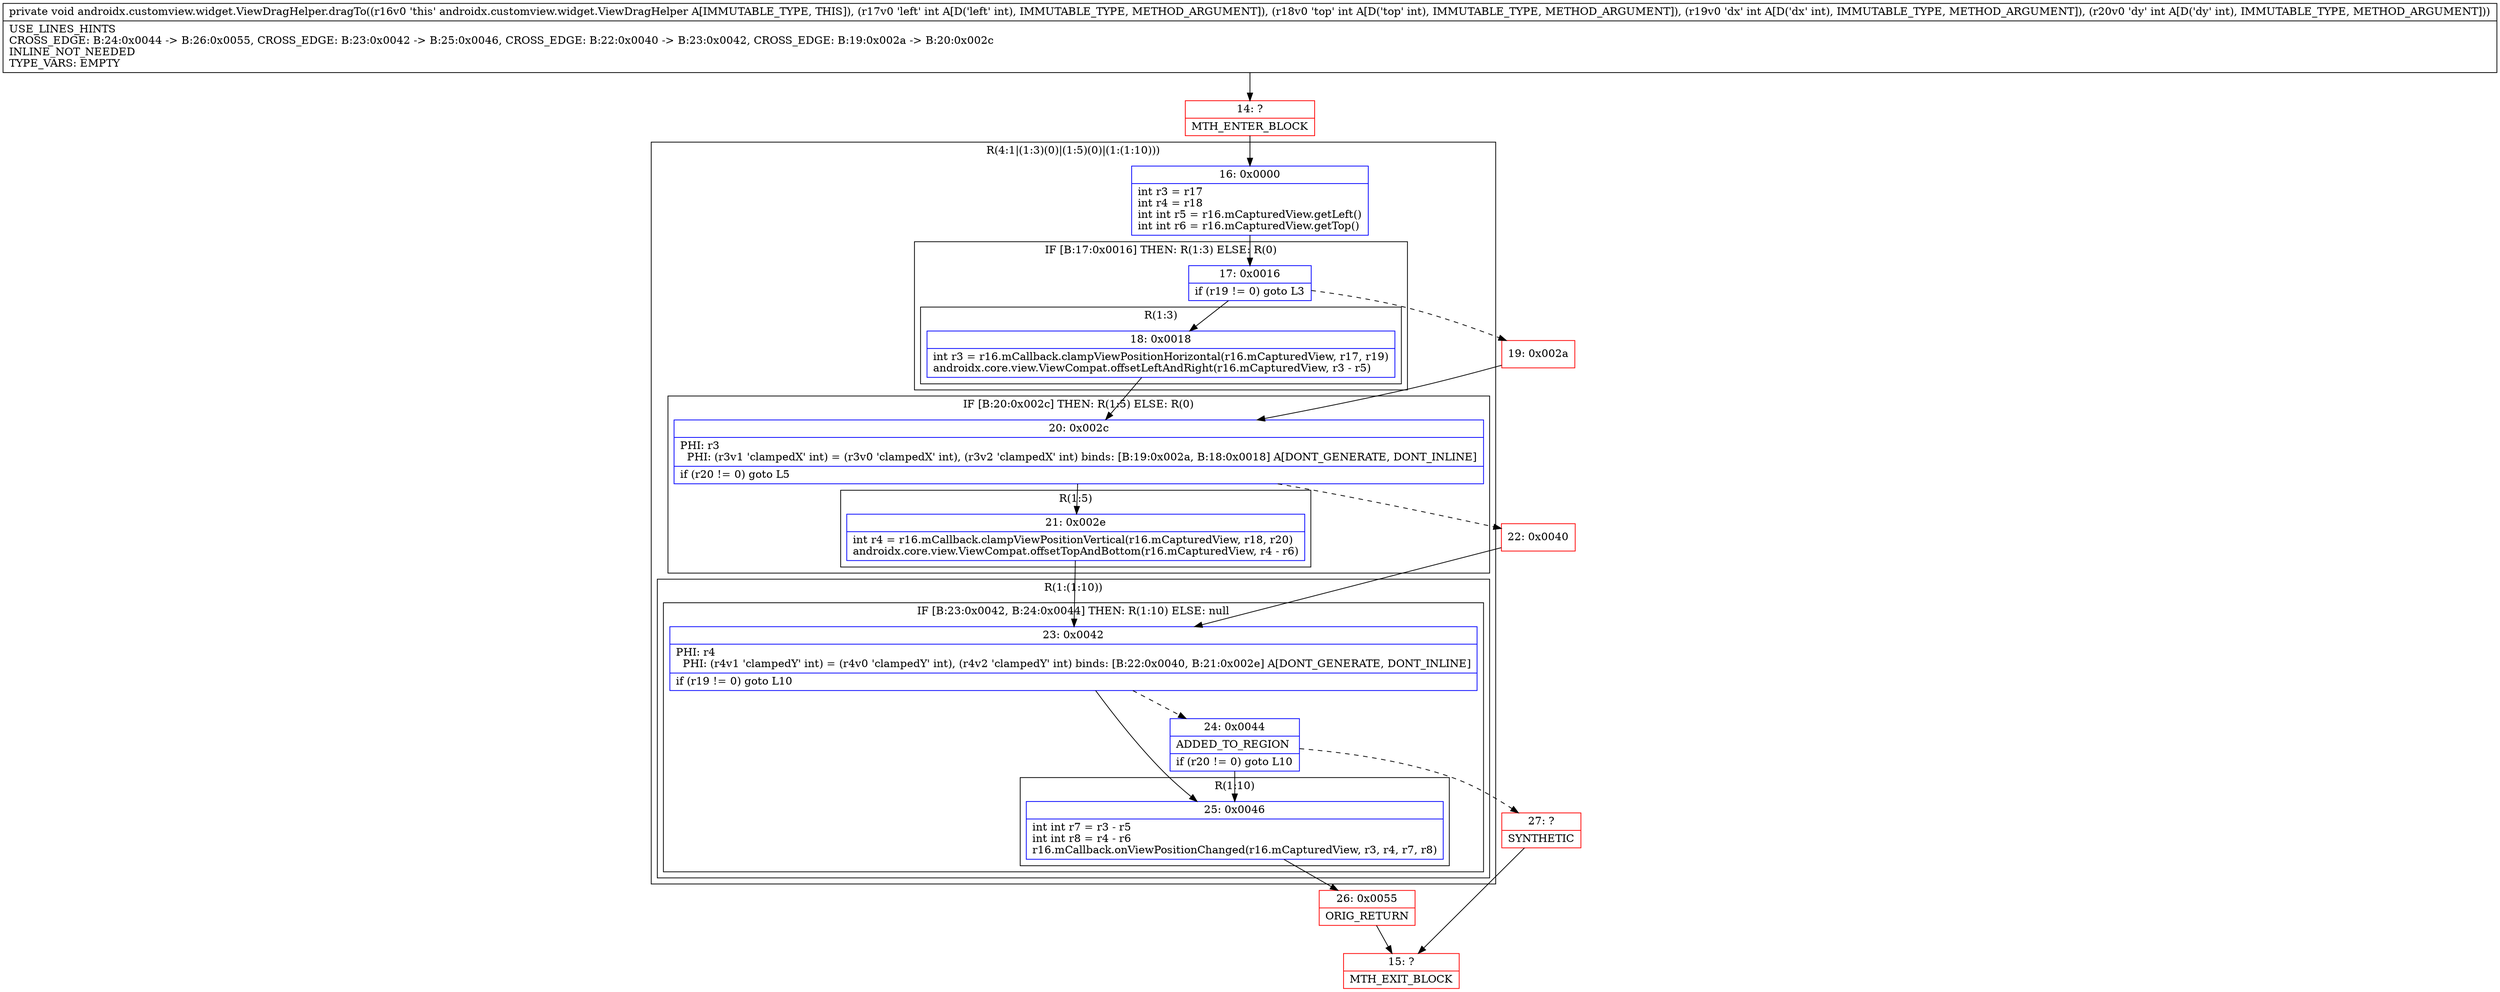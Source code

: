 digraph "CFG forandroidx.customview.widget.ViewDragHelper.dragTo(IIII)V" {
subgraph cluster_Region_1541868669 {
label = "R(4:1|(1:3)(0)|(1:5)(0)|(1:(1:10)))";
node [shape=record,color=blue];
Node_16 [shape=record,label="{16\:\ 0x0000|int r3 = r17\lint r4 = r18\lint int r5 = r16.mCapturedView.getLeft()\lint int r6 = r16.mCapturedView.getTop()\l}"];
subgraph cluster_IfRegion_739580991 {
label = "IF [B:17:0x0016] THEN: R(1:3) ELSE: R(0)";
node [shape=record,color=blue];
Node_17 [shape=record,label="{17\:\ 0x0016|if (r19 != 0) goto L3\l}"];
subgraph cluster_Region_953912744 {
label = "R(1:3)";
node [shape=record,color=blue];
Node_18 [shape=record,label="{18\:\ 0x0018|int r3 = r16.mCallback.clampViewPositionHorizontal(r16.mCapturedView, r17, r19)\landroidx.core.view.ViewCompat.offsetLeftAndRight(r16.mCapturedView, r3 \- r5)\l}"];
}
subgraph cluster_Region_1896155547 {
label = "R(0)";
node [shape=record,color=blue];
}
}
subgraph cluster_IfRegion_950437758 {
label = "IF [B:20:0x002c] THEN: R(1:5) ELSE: R(0)";
node [shape=record,color=blue];
Node_20 [shape=record,label="{20\:\ 0x002c|PHI: r3 \l  PHI: (r3v1 'clampedX' int) = (r3v0 'clampedX' int), (r3v2 'clampedX' int) binds: [B:19:0x002a, B:18:0x0018] A[DONT_GENERATE, DONT_INLINE]\l|if (r20 != 0) goto L5\l}"];
subgraph cluster_Region_547377380 {
label = "R(1:5)";
node [shape=record,color=blue];
Node_21 [shape=record,label="{21\:\ 0x002e|int r4 = r16.mCallback.clampViewPositionVertical(r16.mCapturedView, r18, r20)\landroidx.core.view.ViewCompat.offsetTopAndBottom(r16.mCapturedView, r4 \- r6)\l}"];
}
subgraph cluster_Region_1598284493 {
label = "R(0)";
node [shape=record,color=blue];
}
}
subgraph cluster_Region_1538521598 {
label = "R(1:(1:10))";
node [shape=record,color=blue];
subgraph cluster_IfRegion_35875522 {
label = "IF [B:23:0x0042, B:24:0x0044] THEN: R(1:10) ELSE: null";
node [shape=record,color=blue];
Node_23 [shape=record,label="{23\:\ 0x0042|PHI: r4 \l  PHI: (r4v1 'clampedY' int) = (r4v0 'clampedY' int), (r4v2 'clampedY' int) binds: [B:22:0x0040, B:21:0x002e] A[DONT_GENERATE, DONT_INLINE]\l|if (r19 != 0) goto L10\l}"];
Node_24 [shape=record,label="{24\:\ 0x0044|ADDED_TO_REGION\l|if (r20 != 0) goto L10\l}"];
subgraph cluster_Region_797819646 {
label = "R(1:10)";
node [shape=record,color=blue];
Node_25 [shape=record,label="{25\:\ 0x0046|int int r7 = r3 \- r5\lint int r8 = r4 \- r6\lr16.mCallback.onViewPositionChanged(r16.mCapturedView, r3, r4, r7, r8)\l}"];
}
}
}
}
Node_14 [shape=record,color=red,label="{14\:\ ?|MTH_ENTER_BLOCK\l}"];
Node_27 [shape=record,color=red,label="{27\:\ ?|SYNTHETIC\l}"];
Node_15 [shape=record,color=red,label="{15\:\ ?|MTH_EXIT_BLOCK\l}"];
Node_26 [shape=record,color=red,label="{26\:\ 0x0055|ORIG_RETURN\l}"];
Node_22 [shape=record,color=red,label="{22\:\ 0x0040}"];
Node_19 [shape=record,color=red,label="{19\:\ 0x002a}"];
MethodNode[shape=record,label="{private void androidx.customview.widget.ViewDragHelper.dragTo((r16v0 'this' androidx.customview.widget.ViewDragHelper A[IMMUTABLE_TYPE, THIS]), (r17v0 'left' int A[D('left' int), IMMUTABLE_TYPE, METHOD_ARGUMENT]), (r18v0 'top' int A[D('top' int), IMMUTABLE_TYPE, METHOD_ARGUMENT]), (r19v0 'dx' int A[D('dx' int), IMMUTABLE_TYPE, METHOD_ARGUMENT]), (r20v0 'dy' int A[D('dy' int), IMMUTABLE_TYPE, METHOD_ARGUMENT]))  | USE_LINES_HINTS\lCROSS_EDGE: B:24:0x0044 \-\> B:26:0x0055, CROSS_EDGE: B:23:0x0042 \-\> B:25:0x0046, CROSS_EDGE: B:22:0x0040 \-\> B:23:0x0042, CROSS_EDGE: B:19:0x002a \-\> B:20:0x002c\lINLINE_NOT_NEEDED\lTYPE_VARS: EMPTY\l}"];
MethodNode -> Node_14;Node_16 -> Node_17;
Node_17 -> Node_18;
Node_17 -> Node_19[style=dashed];
Node_18 -> Node_20;
Node_20 -> Node_21;
Node_20 -> Node_22[style=dashed];
Node_21 -> Node_23;
Node_23 -> Node_24[style=dashed];
Node_23 -> Node_25;
Node_24 -> Node_25;
Node_24 -> Node_27[style=dashed];
Node_25 -> Node_26;
Node_14 -> Node_16;
Node_27 -> Node_15;
Node_26 -> Node_15;
Node_22 -> Node_23;
Node_19 -> Node_20;
}

